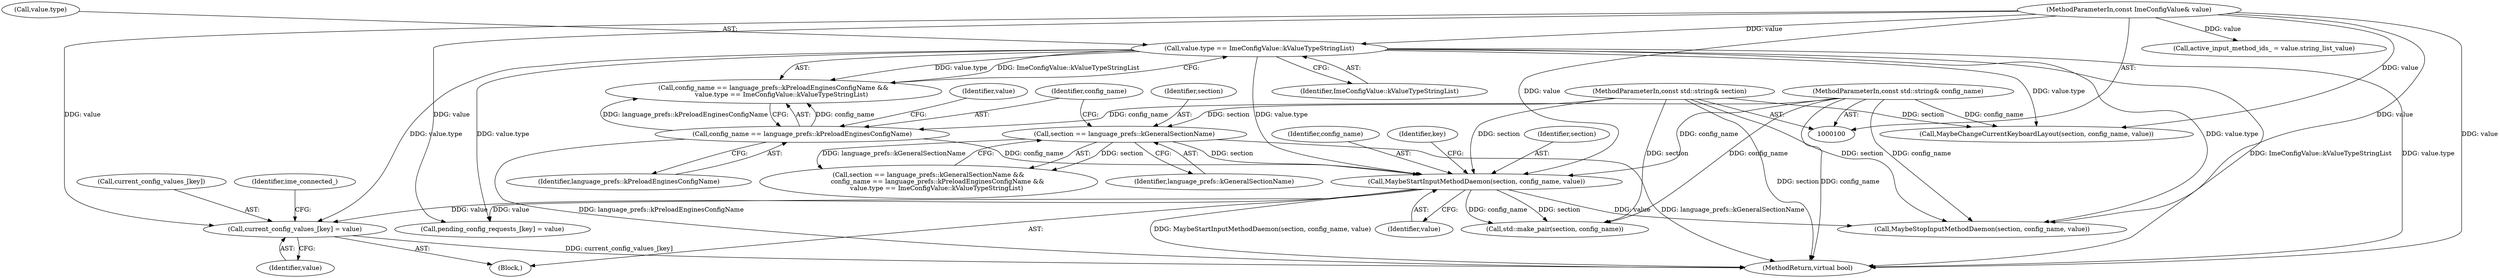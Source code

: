 digraph "1_Chrome_dc7b094a338c6c521f918f478e993f0f74bbea0d_29@array" {
"1000135" [label="(Call,current_config_values_[key] = value)"];
"1000114" [label="(Call,value.type == ImeConfigValue::kValueTypeStringList)"];
"1000103" [label="(MethodParameterIn,const ImeConfigValue& value)"];
"1000125" [label="(Call,MaybeStartInputMethodDaemon(section, config_name, value))"];
"1000107" [label="(Call,section == language_prefs::kGeneralSectionName)"];
"1000101" [label="(MethodParameterIn,const std::string& section)"];
"1000111" [label="(Call,config_name == language_prefs::kPreloadEnginesConfigName)"];
"1000102" [label="(MethodParameterIn,const std::string& config_name)"];
"1000136" [label="(Call,current_config_values_[key])"];
"1000104" [label="(Block,)"];
"1000113" [label="(Identifier,language_prefs::kPreloadEnginesConfigName)"];
"1000126" [label="(Identifier,section)"];
"1000101" [label="(MethodParameterIn,const std::string& section)"];
"1000116" [label="(Identifier,value)"];
"1000153" [label="(Call,MaybeChangeCurrentKeyboardLayout(section, config_name, value))"];
"1000135" [label="(Call,current_config_values_[key] = value)"];
"1000159" [label="(MethodReturn,virtual bool)"];
"1000143" [label="(Call,pending_config_requests_[key] = value)"];
"1000103" [label="(MethodParameterIn,const ImeConfigValue& value)"];
"1000120" [label="(Call,active_input_method_ids_ = value.string_list_value)"];
"1000127" [label="(Identifier,config_name)"];
"1000110" [label="(Call,config_name == language_prefs::kPreloadEnginesConfigName &&\n        value.type == ImeConfigValue::kValueTypeStringList)"];
"1000111" [label="(Call,config_name == language_prefs::kPreloadEnginesConfigName)"];
"1000131" [label="(Identifier,key)"];
"1000108" [label="(Identifier,section)"];
"1000139" [label="(Identifier,value)"];
"1000128" [label="(Identifier,value)"];
"1000106" [label="(Call,section == language_prefs::kGeneralSectionName &&\n         config_name == language_prefs::kPreloadEnginesConfigName &&\n        value.type == ImeConfigValue::kValueTypeStringList)"];
"1000125" [label="(Call,MaybeStartInputMethodDaemon(section, config_name, value))"];
"1000149" [label="(Call,MaybeStopInputMethodDaemon(section, config_name, value))"];
"1000102" [label="(MethodParameterIn,const std::string& config_name)"];
"1000114" [label="(Call,value.type == ImeConfigValue::kValueTypeStringList)"];
"1000132" [label="(Call,std::make_pair(section, config_name))"];
"1000112" [label="(Identifier,config_name)"];
"1000115" [label="(Call,value.type)"];
"1000107" [label="(Call,section == language_prefs::kGeneralSectionName)"];
"1000141" [label="(Identifier,ime_connected_)"];
"1000118" [label="(Identifier,ImeConfigValue::kValueTypeStringList)"];
"1000109" [label="(Identifier,language_prefs::kGeneralSectionName)"];
"1000135" -> "1000104"  [label="AST: "];
"1000135" -> "1000139"  [label="CFG: "];
"1000136" -> "1000135"  [label="AST: "];
"1000139" -> "1000135"  [label="AST: "];
"1000141" -> "1000135"  [label="CFG: "];
"1000135" -> "1000159"  [label="DDG: current_config_values_[key]"];
"1000114" -> "1000135"  [label="DDG: value.type"];
"1000125" -> "1000135"  [label="DDG: value"];
"1000103" -> "1000135"  [label="DDG: value"];
"1000114" -> "1000110"  [label="AST: "];
"1000114" -> "1000118"  [label="CFG: "];
"1000115" -> "1000114"  [label="AST: "];
"1000118" -> "1000114"  [label="AST: "];
"1000110" -> "1000114"  [label="CFG: "];
"1000114" -> "1000159"  [label="DDG: ImeConfigValue::kValueTypeStringList"];
"1000114" -> "1000159"  [label="DDG: value.type"];
"1000114" -> "1000110"  [label="DDG: value.type"];
"1000114" -> "1000110"  [label="DDG: ImeConfigValue::kValueTypeStringList"];
"1000103" -> "1000114"  [label="DDG: value"];
"1000114" -> "1000125"  [label="DDG: value.type"];
"1000114" -> "1000143"  [label="DDG: value.type"];
"1000114" -> "1000149"  [label="DDG: value.type"];
"1000114" -> "1000153"  [label="DDG: value.type"];
"1000103" -> "1000100"  [label="AST: "];
"1000103" -> "1000159"  [label="DDG: value"];
"1000103" -> "1000120"  [label="DDG: value"];
"1000103" -> "1000125"  [label="DDG: value"];
"1000103" -> "1000143"  [label="DDG: value"];
"1000103" -> "1000149"  [label="DDG: value"];
"1000103" -> "1000153"  [label="DDG: value"];
"1000125" -> "1000104"  [label="AST: "];
"1000125" -> "1000128"  [label="CFG: "];
"1000126" -> "1000125"  [label="AST: "];
"1000127" -> "1000125"  [label="AST: "];
"1000128" -> "1000125"  [label="AST: "];
"1000131" -> "1000125"  [label="CFG: "];
"1000125" -> "1000159"  [label="DDG: MaybeStartInputMethodDaemon(section, config_name, value)"];
"1000107" -> "1000125"  [label="DDG: section"];
"1000101" -> "1000125"  [label="DDG: section"];
"1000111" -> "1000125"  [label="DDG: config_name"];
"1000102" -> "1000125"  [label="DDG: config_name"];
"1000125" -> "1000132"  [label="DDG: section"];
"1000125" -> "1000132"  [label="DDG: config_name"];
"1000125" -> "1000143"  [label="DDG: value"];
"1000125" -> "1000149"  [label="DDG: value"];
"1000107" -> "1000106"  [label="AST: "];
"1000107" -> "1000109"  [label="CFG: "];
"1000108" -> "1000107"  [label="AST: "];
"1000109" -> "1000107"  [label="AST: "];
"1000112" -> "1000107"  [label="CFG: "];
"1000106" -> "1000107"  [label="CFG: "];
"1000107" -> "1000159"  [label="DDG: language_prefs::kGeneralSectionName"];
"1000107" -> "1000106"  [label="DDG: section"];
"1000107" -> "1000106"  [label="DDG: language_prefs::kGeneralSectionName"];
"1000101" -> "1000107"  [label="DDG: section"];
"1000101" -> "1000100"  [label="AST: "];
"1000101" -> "1000159"  [label="DDG: section"];
"1000101" -> "1000132"  [label="DDG: section"];
"1000101" -> "1000149"  [label="DDG: section"];
"1000101" -> "1000153"  [label="DDG: section"];
"1000111" -> "1000110"  [label="AST: "];
"1000111" -> "1000113"  [label="CFG: "];
"1000112" -> "1000111"  [label="AST: "];
"1000113" -> "1000111"  [label="AST: "];
"1000116" -> "1000111"  [label="CFG: "];
"1000110" -> "1000111"  [label="CFG: "];
"1000111" -> "1000159"  [label="DDG: language_prefs::kPreloadEnginesConfigName"];
"1000111" -> "1000110"  [label="DDG: config_name"];
"1000111" -> "1000110"  [label="DDG: language_prefs::kPreloadEnginesConfigName"];
"1000102" -> "1000111"  [label="DDG: config_name"];
"1000102" -> "1000100"  [label="AST: "];
"1000102" -> "1000159"  [label="DDG: config_name"];
"1000102" -> "1000132"  [label="DDG: config_name"];
"1000102" -> "1000149"  [label="DDG: config_name"];
"1000102" -> "1000153"  [label="DDG: config_name"];
}

